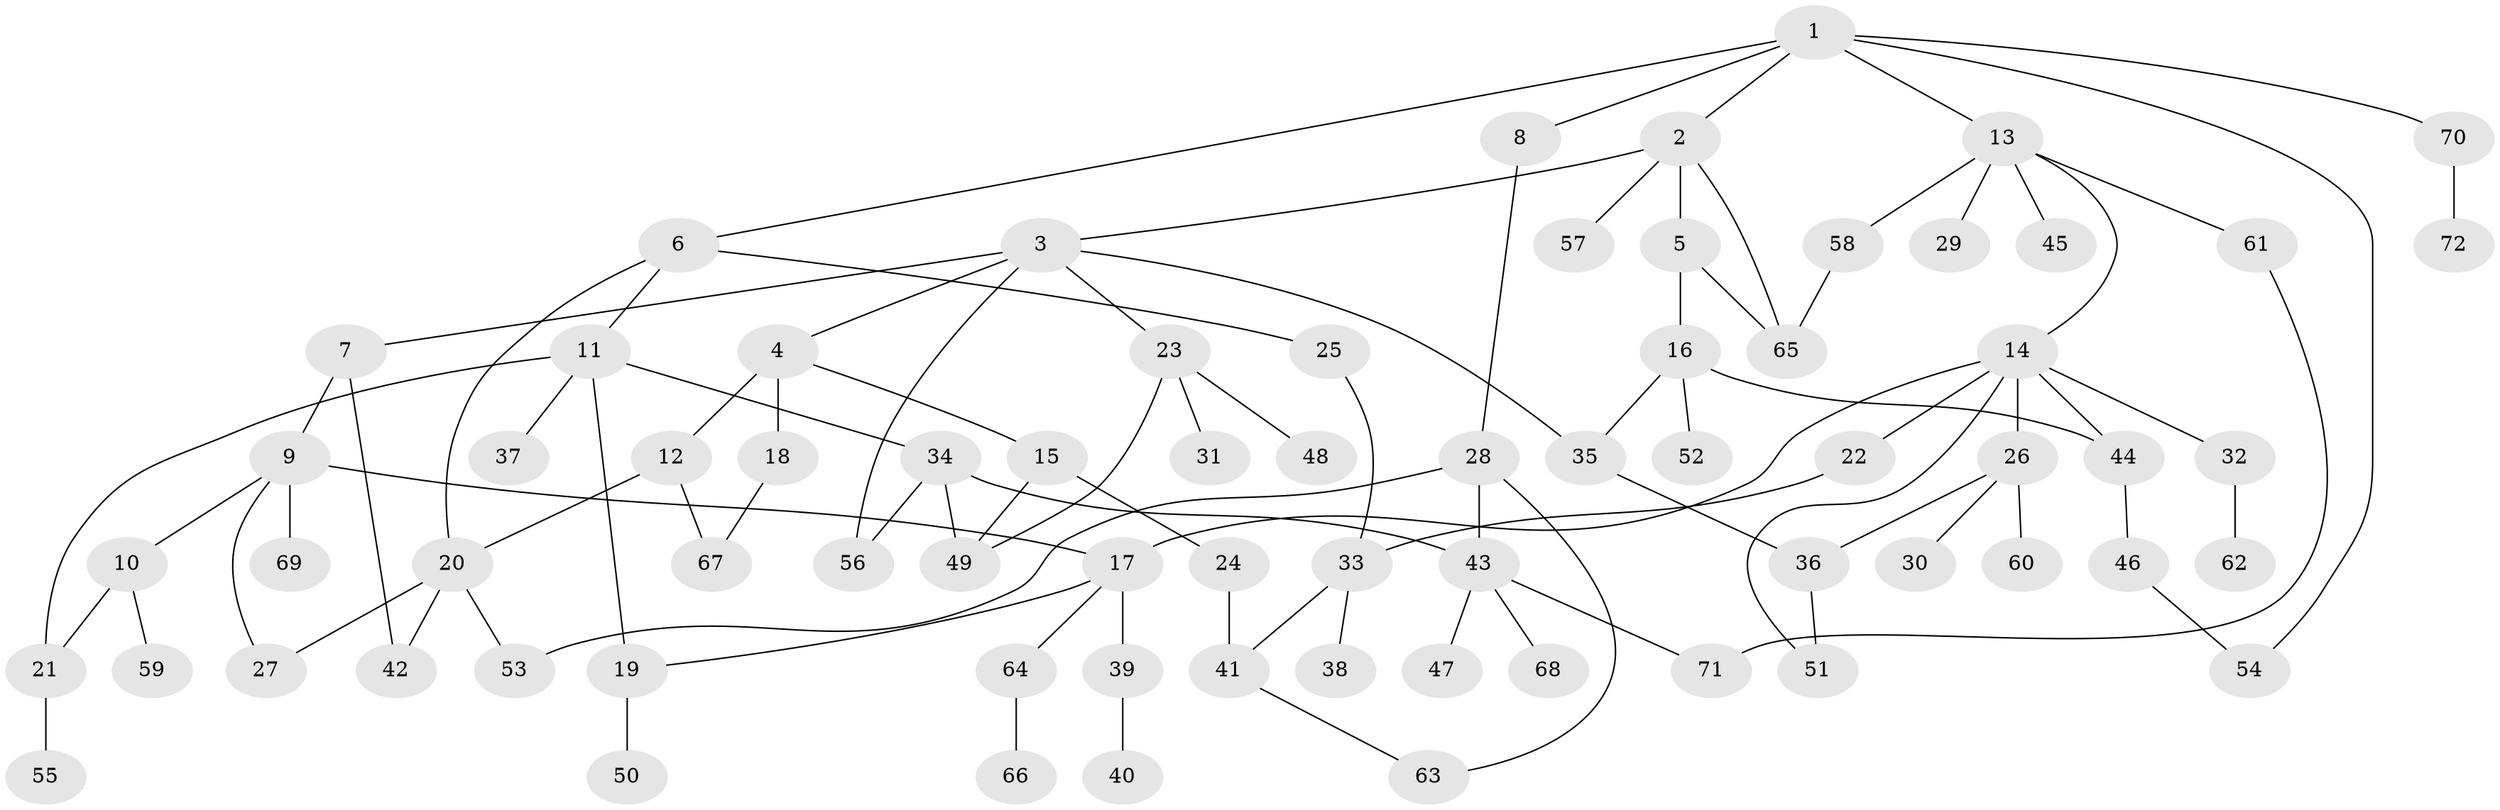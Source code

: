 // Generated by graph-tools (version 1.1) at 2025/01/03/09/25 03:01:07]
// undirected, 72 vertices, 94 edges
graph export_dot {
graph [start="1"]
  node [color=gray90,style=filled];
  1;
  2;
  3;
  4;
  5;
  6;
  7;
  8;
  9;
  10;
  11;
  12;
  13;
  14;
  15;
  16;
  17;
  18;
  19;
  20;
  21;
  22;
  23;
  24;
  25;
  26;
  27;
  28;
  29;
  30;
  31;
  32;
  33;
  34;
  35;
  36;
  37;
  38;
  39;
  40;
  41;
  42;
  43;
  44;
  45;
  46;
  47;
  48;
  49;
  50;
  51;
  52;
  53;
  54;
  55;
  56;
  57;
  58;
  59;
  60;
  61;
  62;
  63;
  64;
  65;
  66;
  67;
  68;
  69;
  70;
  71;
  72;
  1 -- 2;
  1 -- 6;
  1 -- 8;
  1 -- 13;
  1 -- 70;
  1 -- 54;
  2 -- 3;
  2 -- 5;
  2 -- 57;
  2 -- 65;
  3 -- 4;
  3 -- 7;
  3 -- 23;
  3 -- 35;
  3 -- 56;
  4 -- 12;
  4 -- 15;
  4 -- 18;
  5 -- 16;
  5 -- 65;
  6 -- 11;
  6 -- 25;
  6 -- 20;
  7 -- 9;
  7 -- 42;
  8 -- 28;
  9 -- 10;
  9 -- 27;
  9 -- 69;
  9 -- 17;
  10 -- 21;
  10 -- 59;
  11 -- 34;
  11 -- 37;
  11 -- 19;
  11 -- 21;
  12 -- 20;
  12 -- 67;
  13 -- 14;
  13 -- 29;
  13 -- 45;
  13 -- 58;
  13 -- 61;
  14 -- 17;
  14 -- 22;
  14 -- 26;
  14 -- 32;
  14 -- 44;
  14 -- 51;
  15 -- 24;
  15 -- 49;
  16 -- 44;
  16 -- 52;
  16 -- 35;
  17 -- 19;
  17 -- 39;
  17 -- 64;
  18 -- 67;
  19 -- 50;
  20 -- 42;
  20 -- 53;
  20 -- 27;
  21 -- 55;
  22 -- 33;
  23 -- 31;
  23 -- 48;
  23 -- 49;
  24 -- 41;
  25 -- 33;
  26 -- 30;
  26 -- 36;
  26 -- 60;
  28 -- 43;
  28 -- 63;
  28 -- 53;
  32 -- 62;
  33 -- 38;
  33 -- 41;
  34 -- 56;
  34 -- 43;
  34 -- 49;
  35 -- 36;
  36 -- 51;
  39 -- 40;
  41 -- 63;
  43 -- 47;
  43 -- 68;
  43 -- 71;
  44 -- 46;
  46 -- 54;
  58 -- 65;
  61 -- 71;
  64 -- 66;
  70 -- 72;
}
